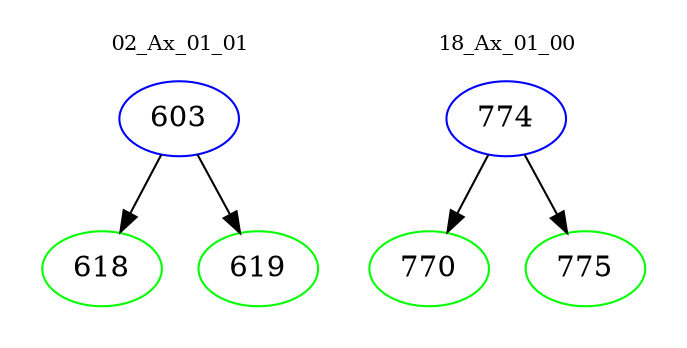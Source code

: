 digraph{
subgraph cluster_0 {
color = white
label = "02_Ax_01_01";
fontsize=10;
T0_603 [label="603", color="blue"]
T0_603 -> T0_618 [color="black"]
T0_618 [label="618", color="green"]
T0_603 -> T0_619 [color="black"]
T0_619 [label="619", color="green"]
}
subgraph cluster_1 {
color = white
label = "18_Ax_01_00";
fontsize=10;
T1_774 [label="774", color="blue"]
T1_774 -> T1_770 [color="black"]
T1_770 [label="770", color="green"]
T1_774 -> T1_775 [color="black"]
T1_775 [label="775", color="green"]
}
}

